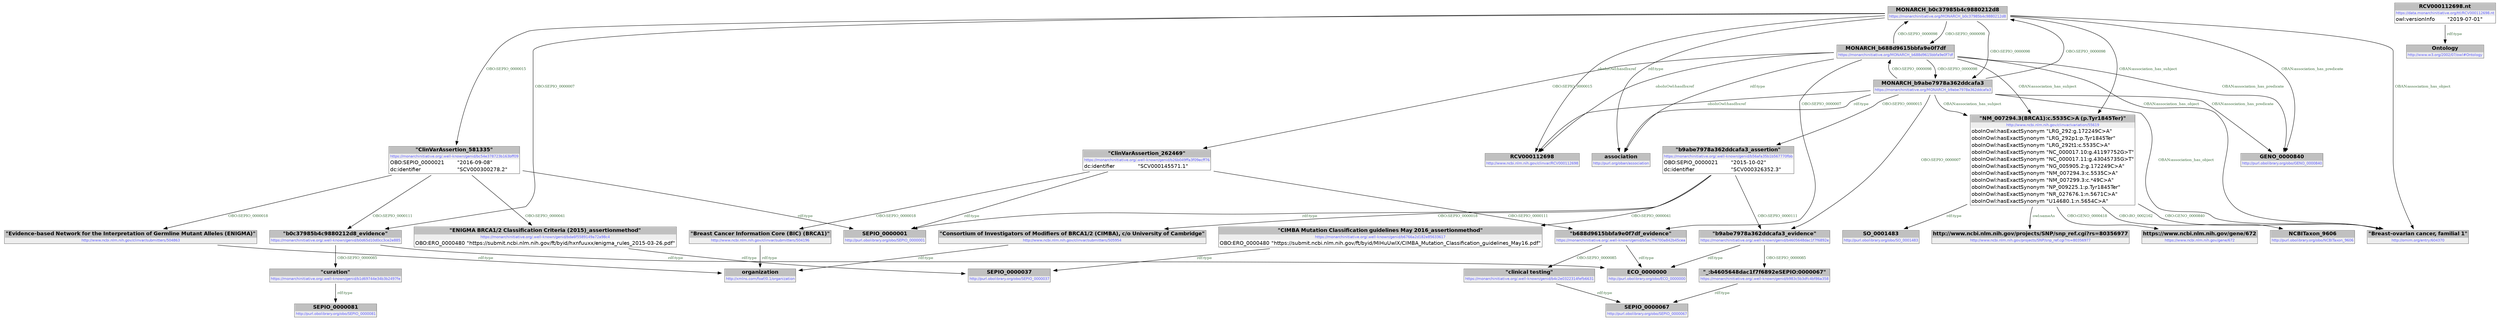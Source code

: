 digraph { 
 node [ fontname="DejaVu Sans" ] ; 
	node0 -> node1 [ color=BLACK, label=< <font point-size='10' color='#336633'>rdf:type</font> > ] ;
	node2 -> node3 [ color=BLACK, label=< <font point-size='10' color='#336633'>OBO:SEPIO_0000041</font> > ] ;
	node5 -> node6 [ color=BLACK, label=< <font point-size='10' color='#336633'>OBO:SEPIO_0000098</font> > ] ;
	node7 -> node5 [ color=BLACK, label=< <font point-size='10' color='#336633'>OBO:SEPIO_0000098</font> > ] ;
	node8 -> node9 [ color=BLACK, label=< <font point-size='10' color='#336633'>OBO:SEPIO_0000041</font> > ] ;
	node7 -> node10 [ color=BLACK, label=< <font point-size='10' color='#336633'>OBO:SEPIO_0000007</font> > ] ;
	node8 -> node11 [ color=BLACK, label=< <font point-size='10' color='#336633'>rdf:type</font> > ] ;
	node6 -> node12 [ color=BLACK, label=< <font point-size='10' color='#336633'>OBO:SEPIO_0000007</font> > ] ;
	node2 -> node12 [ color=BLACK, label=< <font point-size='10' color='#336633'>OBO:SEPIO_0000111</font> > ] ;
	node10 -> node13 [ color=BLACK, label=< <font point-size='10' color='#336633'>OBO:SEPIO_0000085</font> > ] ;
	node5 -> node4 [ color=BLACK, label=< <font point-size='10' color='#336633'>OBAN:association_has_subject</font> > ] ;
	node10 -> node14 [ color=BLACK, label=< <font point-size='10' color='#336633'>rdf:type</font> > ] ;
	node7 -> node4 [ color=BLACK, label=< <font point-size='10' color='#336633'>OBAN:association_has_subject</font> > ] ;
	node15 -> node1 [ color=BLACK, label=< <font point-size='10' color='#336633'>rdf:type</font> > ] ;
	node7 -> node16 [ color=BLACK, label=< <font point-size='10' color='#336633'>oboInOwl:hasdbxref</font> > ] ;
	node5 -> node16 [ color=BLACK, label=< <font point-size='10' color='#336633'>oboInOwl:hasdbxref</font> > ] ;
	node6 -> node5 [ color=BLACK, label=< <font point-size='10' color='#336633'>OBO:SEPIO_0000098</font> > ] ;
	node6 -> node4 [ color=BLACK, label=< <font point-size='10' color='#336633'>OBAN:association_has_subject</font> > ] ;
	node4 -> node17 [ color=BLACK, label=< <font point-size='10' color='#336633'>OBO:RO_0002162</font> > ] ;
	node7 -> node18 [ color=BLACK, label=< <font point-size='10' color='#336633'>OBAN:association_has_object</font> > ] ;
	node5 -> node18 [ color=BLACK, label=< <font point-size='10' color='#336633'>OBAN:association_has_object</font> > ] ;
	node4 -> node20 [ color=BLACK, label=< <font point-size='10' color='#336633'>rdf:type</font> > ] ;
	node7 -> node6 [ color=BLACK, label=< <font point-size='10' color='#336633'>OBO:SEPIO_0000098</font> > ] ;
	node3 -> node21 [ color=BLACK, label=< <font point-size='10' color='#336633'>rdf:type</font> > ] ;
	node22 -> node19 [ color=BLACK, label=< <font point-size='10' color='#336633'>OBO:SEPIO_0000085</font> > ] ;
	node23 -> node1 [ color=BLACK, label=< <font point-size='10' color='#336633'>rdf:type</font> > ] ;
	node12 -> node14 [ color=BLACK, label=< <font point-size='10' color='#336633'>rdf:type</font> > ] ;
	node2 -> node11 [ color=BLACK, label=< <font point-size='10' color='#336633'>rdf:type</font> > ] ;
	node4 -> node18 [ color=BLACK, label=< <font point-size='10' color='#336633'>OBO:GENO_0000840</font> > ] ;
	node6 -> node16 [ color=BLACK, label=< <font point-size='10' color='#336633'>oboInOwl:hasdbxref</font> > ] ;
	node22 -> node14 [ color=BLACK, label=< <font point-size='10' color='#336633'>rdf:type</font> > ] ;
	node6 -> node7 [ color=BLACK, label=< <font point-size='10' color='#336633'>OBO:SEPIO_0000098</font> > ] ;
	node25 -> node26 [ color=BLACK, label=< <font point-size='10' color='#336633'>rdf:type</font> > ] ;
	node4 -> node27 [ color=BLACK, label=< <font point-size='10' color='#336633'>owl:sameAs</font> > ] ;
	node5 -> node22 [ color=BLACK, label=< <font point-size='10' color='#336633'>OBO:SEPIO_0000007</font> > ] ;
	node24 -> node28 [ color=BLACK, label=< <font point-size='10' color='#336633'>rdf:type</font> > ] ;
	node12 -> node24 [ color=BLACK, label=< <font point-size='10' color='#336633'>OBO:SEPIO_0000085</font> > ] ;
	node29 -> node22 [ color=BLACK, label=< <font point-size='10' color='#336633'>OBO:SEPIO_0000111</font> > ] ;
	node19 -> node30 [ color=BLACK, label=< <font point-size='10' color='#336633'>rdf:type</font> > ] ;
	node6 -> node31 [ color=BLACK, label=< <font point-size='10' color='#336633'>OBAN:association_has_predicate</font> > ] ;
	node6 -> node2 [ color=BLACK, label=< <font point-size='10' color='#336633'>OBO:SEPIO_0000015</font> > ] ;
	node7 -> node32 [ color=BLACK, label=< <font point-size='10' color='#336633'>rdf:type</font> > ] ;
	node29 -> node11 [ color=BLACK, label=< <font point-size='10' color='#336633'>rdf:type</font> > ] ;
	node2 -> node0 [ color=BLACK, label=< <font point-size='10' color='#336633'>OBO:SEPIO_0000018</font> > ] ;
	node8 -> node23 [ color=BLACK, label=< <font point-size='10' color='#336633'>OBO:SEPIO_0000018</font> > ] ;
	node7 -> node31 [ color=BLACK, label=< <font point-size='10' color='#336633'>OBAN:association_has_predicate</font> > ] ;
	node5 -> node7 [ color=BLACK, label=< <font point-size='10' color='#336633'>OBO:SEPIO_0000098</font> > ] ;
	node13 -> node30 [ color=BLACK, label=< <font point-size='10' color='#336633'>rdf:type</font> > ] ;
	node8 -> node10 [ color=BLACK, label=< <font point-size='10' color='#336633'>OBO:SEPIO_0000111</font> > ] ;
	node29 -> node15 [ color=BLACK, label=< <font point-size='10' color='#336633'>OBO:SEPIO_0000018</font> > ] ;
	node6 -> node18 [ color=BLACK, label=< <font point-size='10' color='#336633'>OBAN:association_has_object</font> > ] ;
	node5 -> node31 [ color=BLACK, label=< <font point-size='10' color='#336633'>OBAN:association_has_predicate</font> > ] ;
	node5 -> node29 [ color=BLACK, label=< <font point-size='10' color='#336633'>OBO:SEPIO_0000015</font> > ] ;
	node6 -> node32 [ color=BLACK, label=< <font point-size='10' color='#336633'>rdf:type</font> > ] ;
	node4 -> node33 [ color=BLACK, label=< <font point-size='10' color='#336633'>OBO:GENO_0000418</font> > ] ;
	node5 -> node32 [ color=BLACK, label=< <font point-size='10' color='#336633'>rdf:type</font> > ] ;
	node7 -> node8 [ color=BLACK, label=< <font point-size='10' color='#336633'>OBO:SEPIO_0000015</font> > ] ;
	node9 -> node21 [ color=BLACK, label=< <font point-size='10' color='#336633'>rdf:type</font> > ] ;
# http://www.ncbi.nlm.nih.gov/clinvar/submitters/504863 node0
node0 [ shape=none, color=black label=< <table color='#666666' cellborder='0' cellspacing='0' border='1'><tr><td colspan='2' bgcolor='grey'><B>&quot;Evidence-based Network for the Interpretation of Germline Mutant Alleles (ENIGMA)&quot;</B></td></tr><tr><td href='http://www.ncbi.nlm.nih.gov/clinvar/submitters/504863' bgcolor='#eeeeee' colspan='2'><font point-size='10' color='#6666ff'>http://www.ncbi.nlm.nih.gov/clinvar/submitters/504863</font></td></tr></table> > ] 
# http://xmlns.com/foaf/0.1/organization node1
node1 [ shape=none, color=black label=< <table color='#666666' cellborder='0' cellspacing='0' border='1'><tr><td colspan='2' bgcolor='grey'><B>organization</B></td></tr><tr><td href='http://xmlns.com/foaf/0.1/organization' bgcolor='#eeeeee' colspan='2'><font point-size='10' color='#6666ff'>http://xmlns.com/foaf/0.1/organization</font></td></tr></table> > ] 
# https://monarchinitiative.org/.well-known/genid/bc54e378723b163bff09 node2
node2 [ shape=none, color=black label=< <table color='#666666' cellborder='0' cellspacing='0' border='1'><tr><td colspan='2' bgcolor='grey'><B>&quot;ClinVarAssertion_581335&quot;</B></td></tr><tr><td href='https://monarchinitiative.org/.well-known/genid/bc54e378723b163bff09' bgcolor='#eeeeee' colspan='2'><font point-size='10' color='#6666ff'>https://monarchinitiative.org/.well-known/genid/bc54e378723b163bff09</font></td></tr><tr><td align='left'>OBO:SEPIO_0000021</td><td align='left'>&quot;2016-09-08&quot;</td></tr><tr><td align='left'>dc:identifier</td><td align='left'>&quot;SCV000300278.2&quot;</td></tr></table> > ] 
# https://monarchinitiative.org/.well-known/genid/bda6f5589149a72a98c4 node3
node3 [ shape=none, color=black label=< <table color='#666666' cellborder='0' cellspacing='0' border='1'><tr><td colspan='2' bgcolor='grey'><B>&quot;ENIGMA BRCA1/2 Classification Criteria (2015)_assertionmethod&quot;</B></td></tr><tr><td href='https://monarchinitiative.org/.well-known/genid/bda6f5589149a72a98c4' bgcolor='#eeeeee' colspan='2'><font point-size='10' color='#6666ff'>https://monarchinitiative.org/.well-known/genid/bda6f5589149a72a98c4</font></td></tr><tr><td align='left'>OBO:ERO_0000480</td><td align='left'>&quot;https://submit.ncbi.nlm.nih.gov/ft/byid/hxnfuuxx/enigma_rules_2015-03-26.pdf&quot;</td></tr></table> > ] 
# http://www.ncbi.nlm.nih.gov/clinvar/variation/55619 node4
node4 [ shape=none, color=black label=< <table color='#666666' cellborder='0' cellspacing='0' border='1'><tr><td colspan='2' bgcolor='grey'><B>&quot;NM_007294.3(BRCA1):c.5535C&gt;A (p.Tyr1845Ter)&quot;</B></td></tr><tr><td href='http://www.ncbi.nlm.nih.gov/clinvar/variation/55619' bgcolor='#eeeeee' colspan='2'><font point-size='10' color='#6666ff'>http://www.ncbi.nlm.nih.gov/clinvar/variation/55619</font></td></tr><tr><td align='left'>oboInOwl:hasExactSynonym</td><td align='left'>&quot;LRG_292:g.172249C&gt;A&quot;</td></tr><tr><td align='left'>oboInOwl:hasExactSynonym</td><td align='left'>&quot;LRG_292p1:p.Tyr1845Ter&quot;</td></tr><tr><td align='left'>oboInOwl:hasExactSynonym</td><td align='left'>&quot;LRG_292t1:c.5535C&gt;A&quot;</td></tr><tr><td align='left'>oboInOwl:hasExactSynonym</td><td align='left'>&quot;NC_000017.10:g.41197752G&gt;T&quot;</td></tr><tr><td align='left'>oboInOwl:hasExactSynonym</td><td align='left'>&quot;NC_000017.11:g.43045735G&gt;T&quot;</td></tr><tr><td align='left'>oboInOwl:hasExactSynonym</td><td align='left'>&quot;NG_005905.2:g.172249C&gt;A&quot;</td></tr><tr><td align='left'>oboInOwl:hasExactSynonym</td><td align='left'>&quot;NM_007294.3:c.5535C&gt;A&quot;</td></tr><tr><td align='left'>oboInOwl:hasExactSynonym</td><td align='left'>&quot;NM_007299.3:c.*49C&gt;A&quot;</td></tr><tr><td align='left'>oboInOwl:hasExactSynonym</td><td align='left'>&quot;NP_009225.1:p.Tyr1845Ter&quot;</td></tr><tr><td align='left'>oboInOwl:hasExactSynonym</td><td align='left'>&quot;NR_027676.1:n.5671C&gt;A&quot;</td></tr><tr><td align='left'>oboInOwl:hasExactSynonym</td><td align='left'>&quot;U14680.1:n.5654C&gt;A&quot;</td></tr></table> > ] 
# https://monarchinitiative.org/MONARCH_b688d9615bbfa9e0f7df node5
node5 [ shape=none, color=black label=< <table color='#666666' cellborder='0' cellspacing='0' border='1'><tr><td colspan='2' bgcolor='grey'><B>MONARCH_b688d9615bbfa9e0f7df</B></td></tr><tr><td href='https://monarchinitiative.org/MONARCH_b688d9615bbfa9e0f7df' bgcolor='#eeeeee' colspan='2'><font point-size='10' color='#6666ff'>https://monarchinitiative.org/MONARCH_b688d9615bbfa9e0f7df</font></td></tr></table> > ] 
# https://monarchinitiative.org/MONARCH_b0c37985b4c9880212d8 node6
node6 [ shape=none, color=black label=< <table color='#666666' cellborder='0' cellspacing='0' border='1'><tr><td colspan='2' bgcolor='grey'><B>MONARCH_b0c37985b4c9880212d8</B></td></tr><tr><td href='https://monarchinitiative.org/MONARCH_b0c37985b4c9880212d8' bgcolor='#eeeeee' colspan='2'><font point-size='10' color='#6666ff'>https://monarchinitiative.org/MONARCH_b0c37985b4c9880212d8</font></td></tr></table> > ] 
# https://monarchinitiative.org/MONARCH_b9abe7978a362ddcafa3 node7
node7 [ shape=none, color=black label=< <table color='#666666' cellborder='0' cellspacing='0' border='1'><tr><td colspan='2' bgcolor='grey'><B>MONARCH_b9abe7978a362ddcafa3</B></td></tr><tr><td href='https://monarchinitiative.org/MONARCH_b9abe7978a362ddcafa3' bgcolor='#eeeeee' colspan='2'><font point-size='10' color='#6666ff'>https://monarchinitiative.org/MONARCH_b9abe7978a362ddcafa3</font></td></tr></table> > ] 
# https://monarchinitiative.org/.well-known/genid/b56afa35b1b567770fbb node8
node8 [ shape=none, color=black label=< <table color='#666666' cellborder='0' cellspacing='0' border='1'><tr><td colspan='2' bgcolor='grey'><B>&quot;b9abe7978a362ddcafa3_assertion&quot;</B></td></tr><tr><td href='https://monarchinitiative.org/.well-known/genid/b56afa35b1b567770fbb' bgcolor='#eeeeee' colspan='2'><font point-size='10' color='#6666ff'>https://monarchinitiative.org/.well-known/genid/b56afa35b1b567770fbb</font></td></tr><tr><td align='left'>OBO:SEPIO_0000021</td><td align='left'>&quot;2015-10-02&quot;</td></tr><tr><td align='left'>dc:identifier</td><td align='left'>&quot;SCV000326352.3&quot;</td></tr></table> > ] 
# https://monarchinitiative.org/.well-known/genid/b6766a2d182e85633617 node9
node9 [ shape=none, color=black label=< <table color='#666666' cellborder='0' cellspacing='0' border='1'><tr><td colspan='2' bgcolor='grey'><B>&quot;CIMBA Mutation Classification guidelines May 2016_assertionmethod&quot;</B></td></tr><tr><td href='https://monarchinitiative.org/.well-known/genid/b6766a2d182e85633617' bgcolor='#eeeeee' colspan='2'><font point-size='10' color='#6666ff'>https://monarchinitiative.org/.well-known/genid/b6766a2d182e85633617</font></td></tr><tr><td align='left'>OBO:ERO_0000480</td><td align='left'>&quot;https://submit.ncbi.nlm.nih.gov/ft/byid/MIHuUwlX/CIMBA_Mutation_Classification_guidelines_May16.pdf&quot;</td></tr></table> > ] 
# https://monarchinitiative.org/.well-known/genid/b4605648dac1f7f6892e node10
node10 [ shape=none, color=black label=< <table color='#666666' cellborder='0' cellspacing='0' border='1'><tr><td colspan='2' bgcolor='grey'><B>&quot;b9abe7978a362ddcafa3_evidence&quot;</B></td></tr><tr><td href='https://monarchinitiative.org/.well-known/genid/b4605648dac1f7f6892e' bgcolor='#eeeeee' colspan='2'><font point-size='10' color='#6666ff'>https://monarchinitiative.org/.well-known/genid/b4605648dac1f7f6892e</font></td></tr></table> > ] 
# http://purl.obolibrary.org/obo/SEPIO_0000001 node11
node11 [ shape=none, color=black label=< <table color='#666666' cellborder='0' cellspacing='0' border='1'><tr><td colspan='2' bgcolor='grey'><B>SEPIO_0000001</B></td></tr><tr><td href='http://purl.obolibrary.org/obo/SEPIO_0000001' bgcolor='#eeeeee' colspan='2'><font point-size='10' color='#6666ff'>http://purl.obolibrary.org/obo/SEPIO_0000001</font></td></tr></table> > ] 
# https://monarchinitiative.org/.well-known/genid/b0d65d10d0cc3ce2e885 node12
node12 [ shape=none, color=black label=< <table color='#666666' cellborder='0' cellspacing='0' border='1'><tr><td colspan='2' bgcolor='grey'><B>&quot;b0c37985b4c9880212d8_evidence&quot;</B></td></tr><tr><td href='https://monarchinitiative.org/.well-known/genid/b0d65d10d0cc3ce2e885' bgcolor='#eeeeee' colspan='2'><font point-size='10' color='#6666ff'>https://monarchinitiative.org/.well-known/genid/b0d65d10d0cc3ce2e885</font></td></tr></table> > ] 
# https://monarchinitiative.org/.well-known/genid/b983c5b3dfc4bf86a358 node13
node13 [ shape=none, color=black label=< <table color='#666666' cellborder='0' cellspacing='0' border='1'><tr><td colspan='2' bgcolor='grey'><B>&quot;_:b4605648dac1f7f6892eSEPIO:0000067&quot;</B></td></tr><tr><td href='https://monarchinitiative.org/.well-known/genid/b983c5b3dfc4bf86a358' bgcolor='#eeeeee' colspan='2'><font point-size='10' color='#6666ff'>https://monarchinitiative.org/.well-known/genid/b983c5b3dfc4bf86a358</font></td></tr></table> > ] 
# http://purl.obolibrary.org/obo/ECO_0000000 node14
node14 [ shape=none, color=black label=< <table color='#666666' cellborder='0' cellspacing='0' border='1'><tr><td colspan='2' bgcolor='grey'><B>ECO_0000000</B></td></tr><tr><td href='http://purl.obolibrary.org/obo/ECO_0000000' bgcolor='#eeeeee' colspan='2'><font point-size='10' color='#6666ff'>http://purl.obolibrary.org/obo/ECO_0000000</font></td></tr></table> > ] 
# http://www.ncbi.nlm.nih.gov/clinvar/submitters/504196 node15
node15 [ shape=none, color=black label=< <table color='#666666' cellborder='0' cellspacing='0' border='1'><tr><td colspan='2' bgcolor='grey'><B>&quot;Breast Cancer Information Core (BIC) (BRCA1)&quot;</B></td></tr><tr><td href='http://www.ncbi.nlm.nih.gov/clinvar/submitters/504196' bgcolor='#eeeeee' colspan='2'><font point-size='10' color='#6666ff'>http://www.ncbi.nlm.nih.gov/clinvar/submitters/504196</font></td></tr></table> > ] 
# http://www.ncbi.nlm.nih.gov/clinvar/RCV000112698 node16
node16 [ shape=none, color=black label=< <table color='#666666' cellborder='0' cellspacing='0' border='1'><tr><td colspan='2' bgcolor='grey'><B>RCV000112698</B></td></tr><tr><td href='http://www.ncbi.nlm.nih.gov/clinvar/RCV000112698' bgcolor='#eeeeee' colspan='2'><font point-size='10' color='#6666ff'>http://www.ncbi.nlm.nih.gov/clinvar/RCV000112698</font></td></tr></table> > ] 
# http://purl.obolibrary.org/obo/NCBITaxon_9606 node17
node17 [ shape=none, color=black label=< <table color='#666666' cellborder='0' cellspacing='0' border='1'><tr><td colspan='2' bgcolor='grey'><B>NCBITaxon_9606</B></td></tr><tr><td href='http://purl.obolibrary.org/obo/NCBITaxon_9606' bgcolor='#eeeeee' colspan='2'><font point-size='10' color='#6666ff'>http://purl.obolibrary.org/obo/NCBITaxon_9606</font></td></tr></table> > ] 
# http://omim.org/entry/604370 node18
node18 [ shape=none, color=black label=< <table color='#666666' cellborder='0' cellspacing='0' border='1'><tr><td colspan='2' bgcolor='grey'><B>&quot;Breast-ovarian cancer, familial 1&quot;</B></td></tr><tr><td href='http://omim.org/entry/604370' bgcolor='#eeeeee' colspan='2'><font point-size='10' color='#6666ff'>http://omim.org/entry/604370</font></td></tr></table> > ] 
# https://monarchinitiative.org/.well-known/genid/b4c2e0322314fefb6631 node19
node19 [ shape=none, color=black label=< <table color='#666666' cellborder='0' cellspacing='0' border='1'><tr><td colspan='2' bgcolor='grey'><B>&quot;clinical testing&quot;</B></td></tr><tr><td href='https://monarchinitiative.org/.well-known/genid/b4c2e0322314fefb6631' bgcolor='#eeeeee' colspan='2'><font point-size='10' color='#6666ff'>https://monarchinitiative.org/.well-known/genid/b4c2e0322314fefb6631</font></td></tr></table> > ] 
# http://purl.obolibrary.org/obo/SO_0001483 node20
node20 [ shape=none, color=black label=< <table color='#666666' cellborder='0' cellspacing='0' border='1'><tr><td colspan='2' bgcolor='grey'><B>SO_0001483</B></td></tr><tr><td href='http://purl.obolibrary.org/obo/SO_0001483' bgcolor='#eeeeee' colspan='2'><font point-size='10' color='#6666ff'>http://purl.obolibrary.org/obo/SO_0001483</font></td></tr></table> > ] 
# http://purl.obolibrary.org/obo/SEPIO_0000037 node21
node21 [ shape=none, color=black label=< <table color='#666666' cellborder='0' cellspacing='0' border='1'><tr><td colspan='2' bgcolor='grey'><B>SEPIO_0000037</B></td></tr><tr><td href='http://purl.obolibrary.org/obo/SEPIO_0000037' bgcolor='#eeeeee' colspan='2'><font point-size='10' color='#6666ff'>http://purl.obolibrary.org/obo/SEPIO_0000037</font></td></tr></table> > ] 
# https://monarchinitiative.org/.well-known/genid/b5ac7f4700a842b45cea node22
node22 [ shape=none, color=black label=< <table color='#666666' cellborder='0' cellspacing='0' border='1'><tr><td colspan='2' bgcolor='grey'><B>&quot;b688d9615bbfa9e0f7df_evidence&quot;</B></td></tr><tr><td href='https://monarchinitiative.org/.well-known/genid/b5ac7f4700a842b45cea' bgcolor='#eeeeee' colspan='2'><font point-size='10' color='#6666ff'>https://monarchinitiative.org/.well-known/genid/b5ac7f4700a842b45cea</font></td></tr></table> > ] 
# http://www.ncbi.nlm.nih.gov/clinvar/submitters/505954 node23
node23 [ shape=none, color=black label=< <table color='#666666' cellborder='0' cellspacing='0' border='1'><tr><td colspan='2' bgcolor='grey'><B>&quot;Consortium of Investigators of Modifiers of BRCA1/2 (CIMBA), c/o University of Cambridge&quot;</B></td></tr><tr><td href='http://www.ncbi.nlm.nih.gov/clinvar/submitters/505954' bgcolor='#eeeeee' colspan='2'><font point-size='10' color='#6666ff'>http://www.ncbi.nlm.nih.gov/clinvar/submitters/505954</font></td></tr></table> > ] 
# https://monarchinitiative.org/.well-known/genid/b1d69744e34b3b2497fe node24
node24 [ shape=none, color=black label=< <table color='#666666' cellborder='0' cellspacing='0' border='1'><tr><td colspan='2' bgcolor='grey'><B>&quot;curation&quot;</B></td></tr><tr><td href='https://monarchinitiative.org/.well-known/genid/b1d69744e34b3b2497fe' bgcolor='#eeeeee' colspan='2'><font point-size='10' color='#6666ff'>https://monarchinitiative.org/.well-known/genid/b1d69744e34b3b2497fe</font></td></tr></table> > ] 
# https://data.monarchinitiative.org/ttl/RCV000112698.nt node25
node25 [ shape=none, color=black label=< <table color='#666666' cellborder='0' cellspacing='0' border='1'><tr><td colspan='2' bgcolor='grey'><B>RCV000112698.nt</B></td></tr><tr><td href='https://data.monarchinitiative.org/ttl/RCV000112698.nt' bgcolor='#eeeeee' colspan='2'><font point-size='10' color='#6666ff'>https://data.monarchinitiative.org/ttl/RCV000112698.nt</font></td></tr><tr><td align='left'>owl:versionInfo</td><td align='left'>&quot;2019-07-01&quot;</td></tr></table> > ] 
# http://www.w3.org/2002/07/owl#Ontology node26
node26 [ shape=none, color=black label=< <table color='#666666' cellborder='0' cellspacing='0' border='1'><tr><td colspan='2' bgcolor='grey'><B>Ontology</B></td></tr><tr><td href='http://www.w3.org/2002/07/owl#Ontology' bgcolor='#eeeeee' colspan='2'><font point-size='10' color='#6666ff'>http://www.w3.org/2002/07/owl#Ontology</font></td></tr></table> > ] 
# http://www.ncbi.nlm.nih.gov/projects/SNP/snp_ref.cgi?rs=80356977 node27
node27 [ shape=none, color=black label=< <table color='#666666' cellborder='0' cellspacing='0' border='1'><tr><td colspan='2' bgcolor='grey'><B>http://www.ncbi.nlm.nih.gov/projects/SNP/snp_ref.cgi?rs=80356977</B></td></tr><tr><td href='http://www.ncbi.nlm.nih.gov/projects/SNP/snp_ref.cgi?rs=80356977' bgcolor='#eeeeee' colspan='2'><font point-size='10' color='#6666ff'>http://www.ncbi.nlm.nih.gov/projects/SNP/snp_ref.cgi?rs=80356977</font></td></tr></table> > ] 
# http://purl.obolibrary.org/obo/SEPIO_0000081 node28
node28 [ shape=none, color=black label=< <table color='#666666' cellborder='0' cellspacing='0' border='1'><tr><td colspan='2' bgcolor='grey'><B>SEPIO_0000081</B></td></tr><tr><td href='http://purl.obolibrary.org/obo/SEPIO_0000081' bgcolor='#eeeeee' colspan='2'><font point-size='10' color='#6666ff'>http://purl.obolibrary.org/obo/SEPIO_0000081</font></td></tr></table> > ] 
# https://monarchinitiative.org/.well-known/genid/b26b049ffa3f09ecff76 node29
node29 [ shape=none, color=black label=< <table color='#666666' cellborder='0' cellspacing='0' border='1'><tr><td colspan='2' bgcolor='grey'><B>&quot;ClinVarAssertion_262469&quot;</B></td></tr><tr><td href='https://monarchinitiative.org/.well-known/genid/b26b049ffa3f09ecff76' bgcolor='#eeeeee' colspan='2'><font point-size='10' color='#6666ff'>https://monarchinitiative.org/.well-known/genid/b26b049ffa3f09ecff76</font></td></tr><tr><td align='left'>dc:identifier</td><td align='left'>&quot;SCV000145571.1&quot;</td></tr></table> > ] 
# http://purl.obolibrary.org/obo/SEPIO_0000067 node30
node30 [ shape=none, color=black label=< <table color='#666666' cellborder='0' cellspacing='0' border='1'><tr><td colspan='2' bgcolor='grey'><B>SEPIO_0000067</B></td></tr><tr><td href='http://purl.obolibrary.org/obo/SEPIO_0000067' bgcolor='#eeeeee' colspan='2'><font point-size='10' color='#6666ff'>http://purl.obolibrary.org/obo/SEPIO_0000067</font></td></tr></table> > ] 
# http://purl.obolibrary.org/obo/GENO_0000840 node31
node31 [ shape=none, color=black label=< <table color='#666666' cellborder='0' cellspacing='0' border='1'><tr><td colspan='2' bgcolor='grey'><B>GENO_0000840</B></td></tr><tr><td href='http://purl.obolibrary.org/obo/GENO_0000840' bgcolor='#eeeeee' colspan='2'><font point-size='10' color='#6666ff'>http://purl.obolibrary.org/obo/GENO_0000840</font></td></tr></table> > ] 
# http://purl.org/oban/association node32
node32 [ shape=none, color=black label=< <table color='#666666' cellborder='0' cellspacing='0' border='1'><tr><td colspan='2' bgcolor='grey'><B>association</B></td></tr><tr><td href='http://purl.org/oban/association' bgcolor='#eeeeee' colspan='2'><font point-size='10' color='#6666ff'>http://purl.org/oban/association</font></td></tr></table> > ] 
# https://www.ncbi.nlm.nih.gov/gene/672 node33
node33 [ shape=none, color=black label=< <table color='#666666' cellborder='0' cellspacing='0' border='1'><tr><td colspan='2' bgcolor='grey'><B>https://www.ncbi.nlm.nih.gov/gene/672</B></td></tr><tr><td href='https://www.ncbi.nlm.nih.gov/gene/672' bgcolor='#eeeeee' colspan='2'><font point-size='10' color='#6666ff'>https://www.ncbi.nlm.nih.gov/gene/672</font></td></tr></table> > ] 
}
